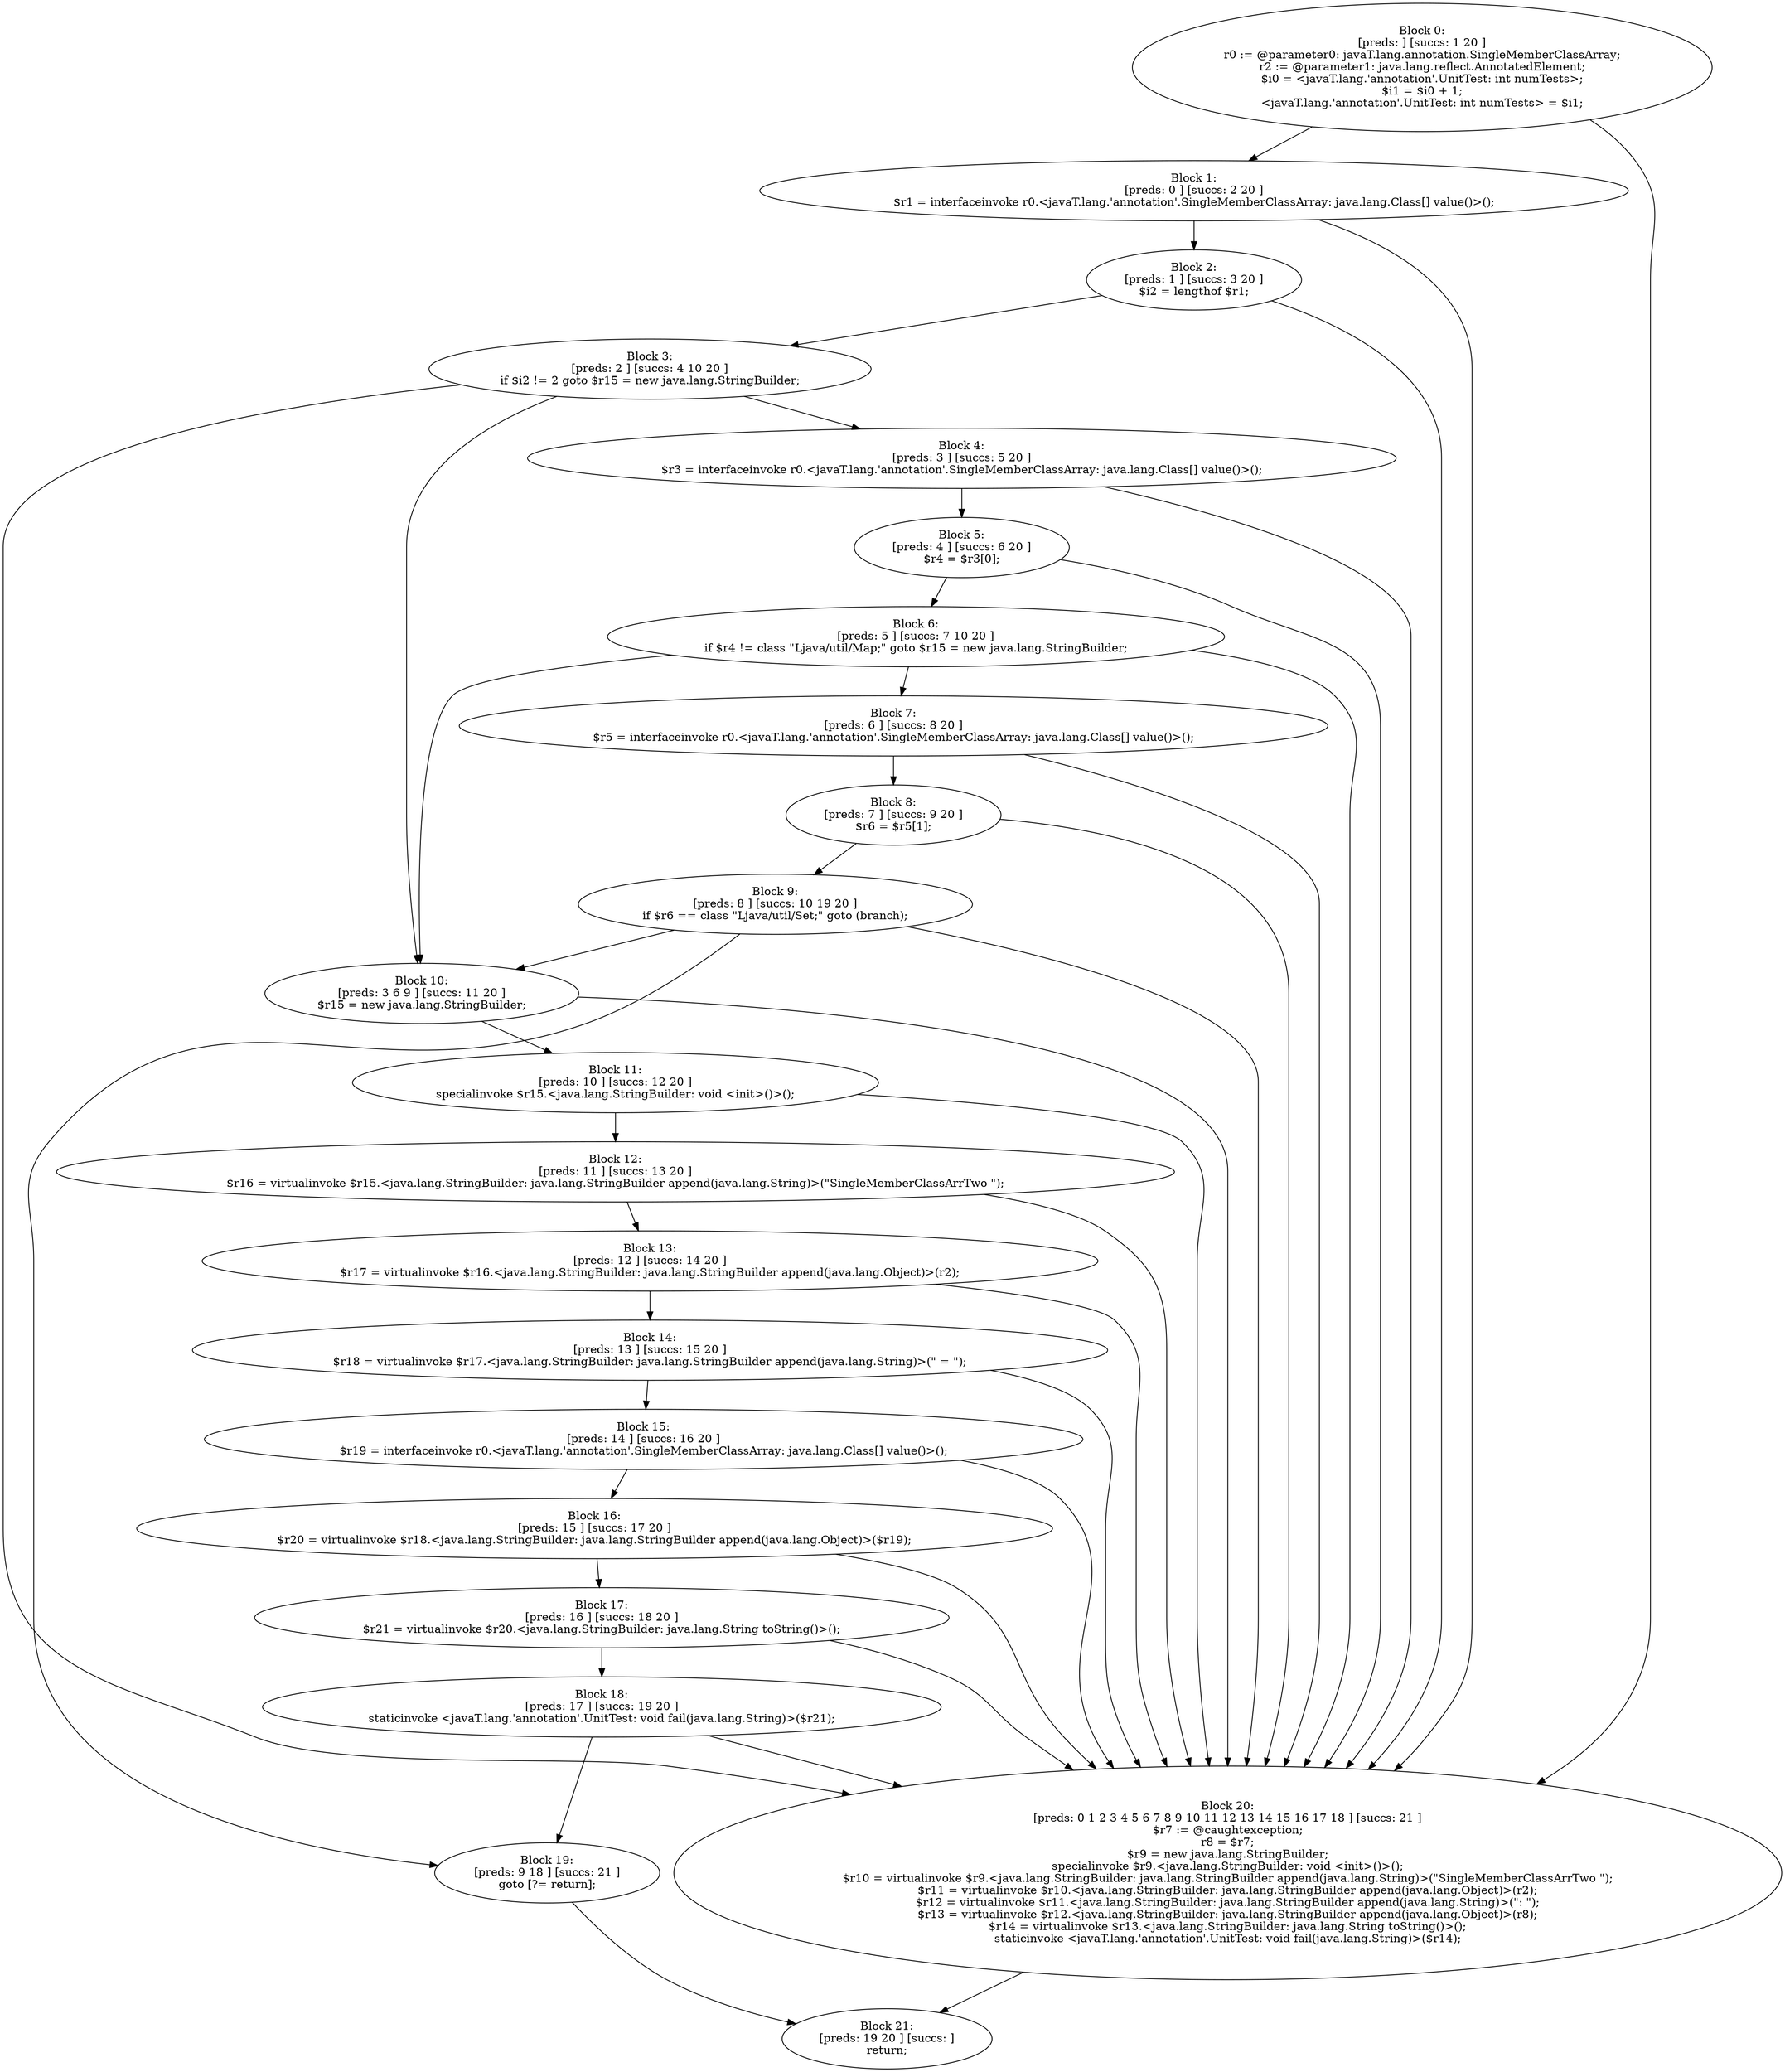 digraph "unitGraph" {
    "Block 0:
[preds: ] [succs: 1 20 ]
r0 := @parameter0: javaT.lang.annotation.SingleMemberClassArray;
r2 := @parameter1: java.lang.reflect.AnnotatedElement;
$i0 = <javaT.lang.'annotation'.UnitTest: int numTests>;
$i1 = $i0 + 1;
<javaT.lang.'annotation'.UnitTest: int numTests> = $i1;
"
    "Block 1:
[preds: 0 ] [succs: 2 20 ]
$r1 = interfaceinvoke r0.<javaT.lang.'annotation'.SingleMemberClassArray: java.lang.Class[] value()>();
"
    "Block 2:
[preds: 1 ] [succs: 3 20 ]
$i2 = lengthof $r1;
"
    "Block 3:
[preds: 2 ] [succs: 4 10 20 ]
if $i2 != 2 goto $r15 = new java.lang.StringBuilder;
"
    "Block 4:
[preds: 3 ] [succs: 5 20 ]
$r3 = interfaceinvoke r0.<javaT.lang.'annotation'.SingleMemberClassArray: java.lang.Class[] value()>();
"
    "Block 5:
[preds: 4 ] [succs: 6 20 ]
$r4 = $r3[0];
"
    "Block 6:
[preds: 5 ] [succs: 7 10 20 ]
if $r4 != class \"Ljava/util/Map;\" goto $r15 = new java.lang.StringBuilder;
"
    "Block 7:
[preds: 6 ] [succs: 8 20 ]
$r5 = interfaceinvoke r0.<javaT.lang.'annotation'.SingleMemberClassArray: java.lang.Class[] value()>();
"
    "Block 8:
[preds: 7 ] [succs: 9 20 ]
$r6 = $r5[1];
"
    "Block 9:
[preds: 8 ] [succs: 10 19 20 ]
if $r6 == class \"Ljava/util/Set;\" goto (branch);
"
    "Block 10:
[preds: 3 6 9 ] [succs: 11 20 ]
$r15 = new java.lang.StringBuilder;
"
    "Block 11:
[preds: 10 ] [succs: 12 20 ]
specialinvoke $r15.<java.lang.StringBuilder: void <init>()>();
"
    "Block 12:
[preds: 11 ] [succs: 13 20 ]
$r16 = virtualinvoke $r15.<java.lang.StringBuilder: java.lang.StringBuilder append(java.lang.String)>(\"SingleMemberClassArrTwo \");
"
    "Block 13:
[preds: 12 ] [succs: 14 20 ]
$r17 = virtualinvoke $r16.<java.lang.StringBuilder: java.lang.StringBuilder append(java.lang.Object)>(r2);
"
    "Block 14:
[preds: 13 ] [succs: 15 20 ]
$r18 = virtualinvoke $r17.<java.lang.StringBuilder: java.lang.StringBuilder append(java.lang.String)>(\" = \");
"
    "Block 15:
[preds: 14 ] [succs: 16 20 ]
$r19 = interfaceinvoke r0.<javaT.lang.'annotation'.SingleMemberClassArray: java.lang.Class[] value()>();
"
    "Block 16:
[preds: 15 ] [succs: 17 20 ]
$r20 = virtualinvoke $r18.<java.lang.StringBuilder: java.lang.StringBuilder append(java.lang.Object)>($r19);
"
    "Block 17:
[preds: 16 ] [succs: 18 20 ]
$r21 = virtualinvoke $r20.<java.lang.StringBuilder: java.lang.String toString()>();
"
    "Block 18:
[preds: 17 ] [succs: 19 20 ]
staticinvoke <javaT.lang.'annotation'.UnitTest: void fail(java.lang.String)>($r21);
"
    "Block 19:
[preds: 9 18 ] [succs: 21 ]
goto [?= return];
"
    "Block 20:
[preds: 0 1 2 3 4 5 6 7 8 9 10 11 12 13 14 15 16 17 18 ] [succs: 21 ]
$r7 := @caughtexception;
r8 = $r7;
$r9 = new java.lang.StringBuilder;
specialinvoke $r9.<java.lang.StringBuilder: void <init>()>();
$r10 = virtualinvoke $r9.<java.lang.StringBuilder: java.lang.StringBuilder append(java.lang.String)>(\"SingleMemberClassArrTwo \");
$r11 = virtualinvoke $r10.<java.lang.StringBuilder: java.lang.StringBuilder append(java.lang.Object)>(r2);
$r12 = virtualinvoke $r11.<java.lang.StringBuilder: java.lang.StringBuilder append(java.lang.String)>(\": \");
$r13 = virtualinvoke $r12.<java.lang.StringBuilder: java.lang.StringBuilder append(java.lang.Object)>(r8);
$r14 = virtualinvoke $r13.<java.lang.StringBuilder: java.lang.String toString()>();
staticinvoke <javaT.lang.'annotation'.UnitTest: void fail(java.lang.String)>($r14);
"
    "Block 21:
[preds: 19 20 ] [succs: ]
return;
"
    "Block 0:
[preds: ] [succs: 1 20 ]
r0 := @parameter0: javaT.lang.annotation.SingleMemberClassArray;
r2 := @parameter1: java.lang.reflect.AnnotatedElement;
$i0 = <javaT.lang.'annotation'.UnitTest: int numTests>;
$i1 = $i0 + 1;
<javaT.lang.'annotation'.UnitTest: int numTests> = $i1;
"->"Block 1:
[preds: 0 ] [succs: 2 20 ]
$r1 = interfaceinvoke r0.<javaT.lang.'annotation'.SingleMemberClassArray: java.lang.Class[] value()>();
";
    "Block 0:
[preds: ] [succs: 1 20 ]
r0 := @parameter0: javaT.lang.annotation.SingleMemberClassArray;
r2 := @parameter1: java.lang.reflect.AnnotatedElement;
$i0 = <javaT.lang.'annotation'.UnitTest: int numTests>;
$i1 = $i0 + 1;
<javaT.lang.'annotation'.UnitTest: int numTests> = $i1;
"->"Block 20:
[preds: 0 1 2 3 4 5 6 7 8 9 10 11 12 13 14 15 16 17 18 ] [succs: 21 ]
$r7 := @caughtexception;
r8 = $r7;
$r9 = new java.lang.StringBuilder;
specialinvoke $r9.<java.lang.StringBuilder: void <init>()>();
$r10 = virtualinvoke $r9.<java.lang.StringBuilder: java.lang.StringBuilder append(java.lang.String)>(\"SingleMemberClassArrTwo \");
$r11 = virtualinvoke $r10.<java.lang.StringBuilder: java.lang.StringBuilder append(java.lang.Object)>(r2);
$r12 = virtualinvoke $r11.<java.lang.StringBuilder: java.lang.StringBuilder append(java.lang.String)>(\": \");
$r13 = virtualinvoke $r12.<java.lang.StringBuilder: java.lang.StringBuilder append(java.lang.Object)>(r8);
$r14 = virtualinvoke $r13.<java.lang.StringBuilder: java.lang.String toString()>();
staticinvoke <javaT.lang.'annotation'.UnitTest: void fail(java.lang.String)>($r14);
";
    "Block 1:
[preds: 0 ] [succs: 2 20 ]
$r1 = interfaceinvoke r0.<javaT.lang.'annotation'.SingleMemberClassArray: java.lang.Class[] value()>();
"->"Block 2:
[preds: 1 ] [succs: 3 20 ]
$i2 = lengthof $r1;
";
    "Block 1:
[preds: 0 ] [succs: 2 20 ]
$r1 = interfaceinvoke r0.<javaT.lang.'annotation'.SingleMemberClassArray: java.lang.Class[] value()>();
"->"Block 20:
[preds: 0 1 2 3 4 5 6 7 8 9 10 11 12 13 14 15 16 17 18 ] [succs: 21 ]
$r7 := @caughtexception;
r8 = $r7;
$r9 = new java.lang.StringBuilder;
specialinvoke $r9.<java.lang.StringBuilder: void <init>()>();
$r10 = virtualinvoke $r9.<java.lang.StringBuilder: java.lang.StringBuilder append(java.lang.String)>(\"SingleMemberClassArrTwo \");
$r11 = virtualinvoke $r10.<java.lang.StringBuilder: java.lang.StringBuilder append(java.lang.Object)>(r2);
$r12 = virtualinvoke $r11.<java.lang.StringBuilder: java.lang.StringBuilder append(java.lang.String)>(\": \");
$r13 = virtualinvoke $r12.<java.lang.StringBuilder: java.lang.StringBuilder append(java.lang.Object)>(r8);
$r14 = virtualinvoke $r13.<java.lang.StringBuilder: java.lang.String toString()>();
staticinvoke <javaT.lang.'annotation'.UnitTest: void fail(java.lang.String)>($r14);
";
    "Block 2:
[preds: 1 ] [succs: 3 20 ]
$i2 = lengthof $r1;
"->"Block 3:
[preds: 2 ] [succs: 4 10 20 ]
if $i2 != 2 goto $r15 = new java.lang.StringBuilder;
";
    "Block 2:
[preds: 1 ] [succs: 3 20 ]
$i2 = lengthof $r1;
"->"Block 20:
[preds: 0 1 2 3 4 5 6 7 8 9 10 11 12 13 14 15 16 17 18 ] [succs: 21 ]
$r7 := @caughtexception;
r8 = $r7;
$r9 = new java.lang.StringBuilder;
specialinvoke $r9.<java.lang.StringBuilder: void <init>()>();
$r10 = virtualinvoke $r9.<java.lang.StringBuilder: java.lang.StringBuilder append(java.lang.String)>(\"SingleMemberClassArrTwo \");
$r11 = virtualinvoke $r10.<java.lang.StringBuilder: java.lang.StringBuilder append(java.lang.Object)>(r2);
$r12 = virtualinvoke $r11.<java.lang.StringBuilder: java.lang.StringBuilder append(java.lang.String)>(\": \");
$r13 = virtualinvoke $r12.<java.lang.StringBuilder: java.lang.StringBuilder append(java.lang.Object)>(r8);
$r14 = virtualinvoke $r13.<java.lang.StringBuilder: java.lang.String toString()>();
staticinvoke <javaT.lang.'annotation'.UnitTest: void fail(java.lang.String)>($r14);
";
    "Block 3:
[preds: 2 ] [succs: 4 10 20 ]
if $i2 != 2 goto $r15 = new java.lang.StringBuilder;
"->"Block 4:
[preds: 3 ] [succs: 5 20 ]
$r3 = interfaceinvoke r0.<javaT.lang.'annotation'.SingleMemberClassArray: java.lang.Class[] value()>();
";
    "Block 3:
[preds: 2 ] [succs: 4 10 20 ]
if $i2 != 2 goto $r15 = new java.lang.StringBuilder;
"->"Block 10:
[preds: 3 6 9 ] [succs: 11 20 ]
$r15 = new java.lang.StringBuilder;
";
    "Block 3:
[preds: 2 ] [succs: 4 10 20 ]
if $i2 != 2 goto $r15 = new java.lang.StringBuilder;
"->"Block 20:
[preds: 0 1 2 3 4 5 6 7 8 9 10 11 12 13 14 15 16 17 18 ] [succs: 21 ]
$r7 := @caughtexception;
r8 = $r7;
$r9 = new java.lang.StringBuilder;
specialinvoke $r9.<java.lang.StringBuilder: void <init>()>();
$r10 = virtualinvoke $r9.<java.lang.StringBuilder: java.lang.StringBuilder append(java.lang.String)>(\"SingleMemberClassArrTwo \");
$r11 = virtualinvoke $r10.<java.lang.StringBuilder: java.lang.StringBuilder append(java.lang.Object)>(r2);
$r12 = virtualinvoke $r11.<java.lang.StringBuilder: java.lang.StringBuilder append(java.lang.String)>(\": \");
$r13 = virtualinvoke $r12.<java.lang.StringBuilder: java.lang.StringBuilder append(java.lang.Object)>(r8);
$r14 = virtualinvoke $r13.<java.lang.StringBuilder: java.lang.String toString()>();
staticinvoke <javaT.lang.'annotation'.UnitTest: void fail(java.lang.String)>($r14);
";
    "Block 4:
[preds: 3 ] [succs: 5 20 ]
$r3 = interfaceinvoke r0.<javaT.lang.'annotation'.SingleMemberClassArray: java.lang.Class[] value()>();
"->"Block 5:
[preds: 4 ] [succs: 6 20 ]
$r4 = $r3[0];
";
    "Block 4:
[preds: 3 ] [succs: 5 20 ]
$r3 = interfaceinvoke r0.<javaT.lang.'annotation'.SingleMemberClassArray: java.lang.Class[] value()>();
"->"Block 20:
[preds: 0 1 2 3 4 5 6 7 8 9 10 11 12 13 14 15 16 17 18 ] [succs: 21 ]
$r7 := @caughtexception;
r8 = $r7;
$r9 = new java.lang.StringBuilder;
specialinvoke $r9.<java.lang.StringBuilder: void <init>()>();
$r10 = virtualinvoke $r9.<java.lang.StringBuilder: java.lang.StringBuilder append(java.lang.String)>(\"SingleMemberClassArrTwo \");
$r11 = virtualinvoke $r10.<java.lang.StringBuilder: java.lang.StringBuilder append(java.lang.Object)>(r2);
$r12 = virtualinvoke $r11.<java.lang.StringBuilder: java.lang.StringBuilder append(java.lang.String)>(\": \");
$r13 = virtualinvoke $r12.<java.lang.StringBuilder: java.lang.StringBuilder append(java.lang.Object)>(r8);
$r14 = virtualinvoke $r13.<java.lang.StringBuilder: java.lang.String toString()>();
staticinvoke <javaT.lang.'annotation'.UnitTest: void fail(java.lang.String)>($r14);
";
    "Block 5:
[preds: 4 ] [succs: 6 20 ]
$r4 = $r3[0];
"->"Block 6:
[preds: 5 ] [succs: 7 10 20 ]
if $r4 != class \"Ljava/util/Map;\" goto $r15 = new java.lang.StringBuilder;
";
    "Block 5:
[preds: 4 ] [succs: 6 20 ]
$r4 = $r3[0];
"->"Block 20:
[preds: 0 1 2 3 4 5 6 7 8 9 10 11 12 13 14 15 16 17 18 ] [succs: 21 ]
$r7 := @caughtexception;
r8 = $r7;
$r9 = new java.lang.StringBuilder;
specialinvoke $r9.<java.lang.StringBuilder: void <init>()>();
$r10 = virtualinvoke $r9.<java.lang.StringBuilder: java.lang.StringBuilder append(java.lang.String)>(\"SingleMemberClassArrTwo \");
$r11 = virtualinvoke $r10.<java.lang.StringBuilder: java.lang.StringBuilder append(java.lang.Object)>(r2);
$r12 = virtualinvoke $r11.<java.lang.StringBuilder: java.lang.StringBuilder append(java.lang.String)>(\": \");
$r13 = virtualinvoke $r12.<java.lang.StringBuilder: java.lang.StringBuilder append(java.lang.Object)>(r8);
$r14 = virtualinvoke $r13.<java.lang.StringBuilder: java.lang.String toString()>();
staticinvoke <javaT.lang.'annotation'.UnitTest: void fail(java.lang.String)>($r14);
";
    "Block 6:
[preds: 5 ] [succs: 7 10 20 ]
if $r4 != class \"Ljava/util/Map;\" goto $r15 = new java.lang.StringBuilder;
"->"Block 7:
[preds: 6 ] [succs: 8 20 ]
$r5 = interfaceinvoke r0.<javaT.lang.'annotation'.SingleMemberClassArray: java.lang.Class[] value()>();
";
    "Block 6:
[preds: 5 ] [succs: 7 10 20 ]
if $r4 != class \"Ljava/util/Map;\" goto $r15 = new java.lang.StringBuilder;
"->"Block 10:
[preds: 3 6 9 ] [succs: 11 20 ]
$r15 = new java.lang.StringBuilder;
";
    "Block 6:
[preds: 5 ] [succs: 7 10 20 ]
if $r4 != class \"Ljava/util/Map;\" goto $r15 = new java.lang.StringBuilder;
"->"Block 20:
[preds: 0 1 2 3 4 5 6 7 8 9 10 11 12 13 14 15 16 17 18 ] [succs: 21 ]
$r7 := @caughtexception;
r8 = $r7;
$r9 = new java.lang.StringBuilder;
specialinvoke $r9.<java.lang.StringBuilder: void <init>()>();
$r10 = virtualinvoke $r9.<java.lang.StringBuilder: java.lang.StringBuilder append(java.lang.String)>(\"SingleMemberClassArrTwo \");
$r11 = virtualinvoke $r10.<java.lang.StringBuilder: java.lang.StringBuilder append(java.lang.Object)>(r2);
$r12 = virtualinvoke $r11.<java.lang.StringBuilder: java.lang.StringBuilder append(java.lang.String)>(\": \");
$r13 = virtualinvoke $r12.<java.lang.StringBuilder: java.lang.StringBuilder append(java.lang.Object)>(r8);
$r14 = virtualinvoke $r13.<java.lang.StringBuilder: java.lang.String toString()>();
staticinvoke <javaT.lang.'annotation'.UnitTest: void fail(java.lang.String)>($r14);
";
    "Block 7:
[preds: 6 ] [succs: 8 20 ]
$r5 = interfaceinvoke r0.<javaT.lang.'annotation'.SingleMemberClassArray: java.lang.Class[] value()>();
"->"Block 8:
[preds: 7 ] [succs: 9 20 ]
$r6 = $r5[1];
";
    "Block 7:
[preds: 6 ] [succs: 8 20 ]
$r5 = interfaceinvoke r0.<javaT.lang.'annotation'.SingleMemberClassArray: java.lang.Class[] value()>();
"->"Block 20:
[preds: 0 1 2 3 4 5 6 7 8 9 10 11 12 13 14 15 16 17 18 ] [succs: 21 ]
$r7 := @caughtexception;
r8 = $r7;
$r9 = new java.lang.StringBuilder;
specialinvoke $r9.<java.lang.StringBuilder: void <init>()>();
$r10 = virtualinvoke $r9.<java.lang.StringBuilder: java.lang.StringBuilder append(java.lang.String)>(\"SingleMemberClassArrTwo \");
$r11 = virtualinvoke $r10.<java.lang.StringBuilder: java.lang.StringBuilder append(java.lang.Object)>(r2);
$r12 = virtualinvoke $r11.<java.lang.StringBuilder: java.lang.StringBuilder append(java.lang.String)>(\": \");
$r13 = virtualinvoke $r12.<java.lang.StringBuilder: java.lang.StringBuilder append(java.lang.Object)>(r8);
$r14 = virtualinvoke $r13.<java.lang.StringBuilder: java.lang.String toString()>();
staticinvoke <javaT.lang.'annotation'.UnitTest: void fail(java.lang.String)>($r14);
";
    "Block 8:
[preds: 7 ] [succs: 9 20 ]
$r6 = $r5[1];
"->"Block 9:
[preds: 8 ] [succs: 10 19 20 ]
if $r6 == class \"Ljava/util/Set;\" goto (branch);
";
    "Block 8:
[preds: 7 ] [succs: 9 20 ]
$r6 = $r5[1];
"->"Block 20:
[preds: 0 1 2 3 4 5 6 7 8 9 10 11 12 13 14 15 16 17 18 ] [succs: 21 ]
$r7 := @caughtexception;
r8 = $r7;
$r9 = new java.lang.StringBuilder;
specialinvoke $r9.<java.lang.StringBuilder: void <init>()>();
$r10 = virtualinvoke $r9.<java.lang.StringBuilder: java.lang.StringBuilder append(java.lang.String)>(\"SingleMemberClassArrTwo \");
$r11 = virtualinvoke $r10.<java.lang.StringBuilder: java.lang.StringBuilder append(java.lang.Object)>(r2);
$r12 = virtualinvoke $r11.<java.lang.StringBuilder: java.lang.StringBuilder append(java.lang.String)>(\": \");
$r13 = virtualinvoke $r12.<java.lang.StringBuilder: java.lang.StringBuilder append(java.lang.Object)>(r8);
$r14 = virtualinvoke $r13.<java.lang.StringBuilder: java.lang.String toString()>();
staticinvoke <javaT.lang.'annotation'.UnitTest: void fail(java.lang.String)>($r14);
";
    "Block 9:
[preds: 8 ] [succs: 10 19 20 ]
if $r6 == class \"Ljava/util/Set;\" goto (branch);
"->"Block 10:
[preds: 3 6 9 ] [succs: 11 20 ]
$r15 = new java.lang.StringBuilder;
";
    "Block 9:
[preds: 8 ] [succs: 10 19 20 ]
if $r6 == class \"Ljava/util/Set;\" goto (branch);
"->"Block 19:
[preds: 9 18 ] [succs: 21 ]
goto [?= return];
";
    "Block 9:
[preds: 8 ] [succs: 10 19 20 ]
if $r6 == class \"Ljava/util/Set;\" goto (branch);
"->"Block 20:
[preds: 0 1 2 3 4 5 6 7 8 9 10 11 12 13 14 15 16 17 18 ] [succs: 21 ]
$r7 := @caughtexception;
r8 = $r7;
$r9 = new java.lang.StringBuilder;
specialinvoke $r9.<java.lang.StringBuilder: void <init>()>();
$r10 = virtualinvoke $r9.<java.lang.StringBuilder: java.lang.StringBuilder append(java.lang.String)>(\"SingleMemberClassArrTwo \");
$r11 = virtualinvoke $r10.<java.lang.StringBuilder: java.lang.StringBuilder append(java.lang.Object)>(r2);
$r12 = virtualinvoke $r11.<java.lang.StringBuilder: java.lang.StringBuilder append(java.lang.String)>(\": \");
$r13 = virtualinvoke $r12.<java.lang.StringBuilder: java.lang.StringBuilder append(java.lang.Object)>(r8);
$r14 = virtualinvoke $r13.<java.lang.StringBuilder: java.lang.String toString()>();
staticinvoke <javaT.lang.'annotation'.UnitTest: void fail(java.lang.String)>($r14);
";
    "Block 10:
[preds: 3 6 9 ] [succs: 11 20 ]
$r15 = new java.lang.StringBuilder;
"->"Block 11:
[preds: 10 ] [succs: 12 20 ]
specialinvoke $r15.<java.lang.StringBuilder: void <init>()>();
";
    "Block 10:
[preds: 3 6 9 ] [succs: 11 20 ]
$r15 = new java.lang.StringBuilder;
"->"Block 20:
[preds: 0 1 2 3 4 5 6 7 8 9 10 11 12 13 14 15 16 17 18 ] [succs: 21 ]
$r7 := @caughtexception;
r8 = $r7;
$r9 = new java.lang.StringBuilder;
specialinvoke $r9.<java.lang.StringBuilder: void <init>()>();
$r10 = virtualinvoke $r9.<java.lang.StringBuilder: java.lang.StringBuilder append(java.lang.String)>(\"SingleMemberClassArrTwo \");
$r11 = virtualinvoke $r10.<java.lang.StringBuilder: java.lang.StringBuilder append(java.lang.Object)>(r2);
$r12 = virtualinvoke $r11.<java.lang.StringBuilder: java.lang.StringBuilder append(java.lang.String)>(\": \");
$r13 = virtualinvoke $r12.<java.lang.StringBuilder: java.lang.StringBuilder append(java.lang.Object)>(r8);
$r14 = virtualinvoke $r13.<java.lang.StringBuilder: java.lang.String toString()>();
staticinvoke <javaT.lang.'annotation'.UnitTest: void fail(java.lang.String)>($r14);
";
    "Block 11:
[preds: 10 ] [succs: 12 20 ]
specialinvoke $r15.<java.lang.StringBuilder: void <init>()>();
"->"Block 12:
[preds: 11 ] [succs: 13 20 ]
$r16 = virtualinvoke $r15.<java.lang.StringBuilder: java.lang.StringBuilder append(java.lang.String)>(\"SingleMemberClassArrTwo \");
";
    "Block 11:
[preds: 10 ] [succs: 12 20 ]
specialinvoke $r15.<java.lang.StringBuilder: void <init>()>();
"->"Block 20:
[preds: 0 1 2 3 4 5 6 7 8 9 10 11 12 13 14 15 16 17 18 ] [succs: 21 ]
$r7 := @caughtexception;
r8 = $r7;
$r9 = new java.lang.StringBuilder;
specialinvoke $r9.<java.lang.StringBuilder: void <init>()>();
$r10 = virtualinvoke $r9.<java.lang.StringBuilder: java.lang.StringBuilder append(java.lang.String)>(\"SingleMemberClassArrTwo \");
$r11 = virtualinvoke $r10.<java.lang.StringBuilder: java.lang.StringBuilder append(java.lang.Object)>(r2);
$r12 = virtualinvoke $r11.<java.lang.StringBuilder: java.lang.StringBuilder append(java.lang.String)>(\": \");
$r13 = virtualinvoke $r12.<java.lang.StringBuilder: java.lang.StringBuilder append(java.lang.Object)>(r8);
$r14 = virtualinvoke $r13.<java.lang.StringBuilder: java.lang.String toString()>();
staticinvoke <javaT.lang.'annotation'.UnitTest: void fail(java.lang.String)>($r14);
";
    "Block 12:
[preds: 11 ] [succs: 13 20 ]
$r16 = virtualinvoke $r15.<java.lang.StringBuilder: java.lang.StringBuilder append(java.lang.String)>(\"SingleMemberClassArrTwo \");
"->"Block 13:
[preds: 12 ] [succs: 14 20 ]
$r17 = virtualinvoke $r16.<java.lang.StringBuilder: java.lang.StringBuilder append(java.lang.Object)>(r2);
";
    "Block 12:
[preds: 11 ] [succs: 13 20 ]
$r16 = virtualinvoke $r15.<java.lang.StringBuilder: java.lang.StringBuilder append(java.lang.String)>(\"SingleMemberClassArrTwo \");
"->"Block 20:
[preds: 0 1 2 3 4 5 6 7 8 9 10 11 12 13 14 15 16 17 18 ] [succs: 21 ]
$r7 := @caughtexception;
r8 = $r7;
$r9 = new java.lang.StringBuilder;
specialinvoke $r9.<java.lang.StringBuilder: void <init>()>();
$r10 = virtualinvoke $r9.<java.lang.StringBuilder: java.lang.StringBuilder append(java.lang.String)>(\"SingleMemberClassArrTwo \");
$r11 = virtualinvoke $r10.<java.lang.StringBuilder: java.lang.StringBuilder append(java.lang.Object)>(r2);
$r12 = virtualinvoke $r11.<java.lang.StringBuilder: java.lang.StringBuilder append(java.lang.String)>(\": \");
$r13 = virtualinvoke $r12.<java.lang.StringBuilder: java.lang.StringBuilder append(java.lang.Object)>(r8);
$r14 = virtualinvoke $r13.<java.lang.StringBuilder: java.lang.String toString()>();
staticinvoke <javaT.lang.'annotation'.UnitTest: void fail(java.lang.String)>($r14);
";
    "Block 13:
[preds: 12 ] [succs: 14 20 ]
$r17 = virtualinvoke $r16.<java.lang.StringBuilder: java.lang.StringBuilder append(java.lang.Object)>(r2);
"->"Block 14:
[preds: 13 ] [succs: 15 20 ]
$r18 = virtualinvoke $r17.<java.lang.StringBuilder: java.lang.StringBuilder append(java.lang.String)>(\" = \");
";
    "Block 13:
[preds: 12 ] [succs: 14 20 ]
$r17 = virtualinvoke $r16.<java.lang.StringBuilder: java.lang.StringBuilder append(java.lang.Object)>(r2);
"->"Block 20:
[preds: 0 1 2 3 4 5 6 7 8 9 10 11 12 13 14 15 16 17 18 ] [succs: 21 ]
$r7 := @caughtexception;
r8 = $r7;
$r9 = new java.lang.StringBuilder;
specialinvoke $r9.<java.lang.StringBuilder: void <init>()>();
$r10 = virtualinvoke $r9.<java.lang.StringBuilder: java.lang.StringBuilder append(java.lang.String)>(\"SingleMemberClassArrTwo \");
$r11 = virtualinvoke $r10.<java.lang.StringBuilder: java.lang.StringBuilder append(java.lang.Object)>(r2);
$r12 = virtualinvoke $r11.<java.lang.StringBuilder: java.lang.StringBuilder append(java.lang.String)>(\": \");
$r13 = virtualinvoke $r12.<java.lang.StringBuilder: java.lang.StringBuilder append(java.lang.Object)>(r8);
$r14 = virtualinvoke $r13.<java.lang.StringBuilder: java.lang.String toString()>();
staticinvoke <javaT.lang.'annotation'.UnitTest: void fail(java.lang.String)>($r14);
";
    "Block 14:
[preds: 13 ] [succs: 15 20 ]
$r18 = virtualinvoke $r17.<java.lang.StringBuilder: java.lang.StringBuilder append(java.lang.String)>(\" = \");
"->"Block 15:
[preds: 14 ] [succs: 16 20 ]
$r19 = interfaceinvoke r0.<javaT.lang.'annotation'.SingleMemberClassArray: java.lang.Class[] value()>();
";
    "Block 14:
[preds: 13 ] [succs: 15 20 ]
$r18 = virtualinvoke $r17.<java.lang.StringBuilder: java.lang.StringBuilder append(java.lang.String)>(\" = \");
"->"Block 20:
[preds: 0 1 2 3 4 5 6 7 8 9 10 11 12 13 14 15 16 17 18 ] [succs: 21 ]
$r7 := @caughtexception;
r8 = $r7;
$r9 = new java.lang.StringBuilder;
specialinvoke $r9.<java.lang.StringBuilder: void <init>()>();
$r10 = virtualinvoke $r9.<java.lang.StringBuilder: java.lang.StringBuilder append(java.lang.String)>(\"SingleMemberClassArrTwo \");
$r11 = virtualinvoke $r10.<java.lang.StringBuilder: java.lang.StringBuilder append(java.lang.Object)>(r2);
$r12 = virtualinvoke $r11.<java.lang.StringBuilder: java.lang.StringBuilder append(java.lang.String)>(\": \");
$r13 = virtualinvoke $r12.<java.lang.StringBuilder: java.lang.StringBuilder append(java.lang.Object)>(r8);
$r14 = virtualinvoke $r13.<java.lang.StringBuilder: java.lang.String toString()>();
staticinvoke <javaT.lang.'annotation'.UnitTest: void fail(java.lang.String)>($r14);
";
    "Block 15:
[preds: 14 ] [succs: 16 20 ]
$r19 = interfaceinvoke r0.<javaT.lang.'annotation'.SingleMemberClassArray: java.lang.Class[] value()>();
"->"Block 16:
[preds: 15 ] [succs: 17 20 ]
$r20 = virtualinvoke $r18.<java.lang.StringBuilder: java.lang.StringBuilder append(java.lang.Object)>($r19);
";
    "Block 15:
[preds: 14 ] [succs: 16 20 ]
$r19 = interfaceinvoke r0.<javaT.lang.'annotation'.SingleMemberClassArray: java.lang.Class[] value()>();
"->"Block 20:
[preds: 0 1 2 3 4 5 6 7 8 9 10 11 12 13 14 15 16 17 18 ] [succs: 21 ]
$r7 := @caughtexception;
r8 = $r7;
$r9 = new java.lang.StringBuilder;
specialinvoke $r9.<java.lang.StringBuilder: void <init>()>();
$r10 = virtualinvoke $r9.<java.lang.StringBuilder: java.lang.StringBuilder append(java.lang.String)>(\"SingleMemberClassArrTwo \");
$r11 = virtualinvoke $r10.<java.lang.StringBuilder: java.lang.StringBuilder append(java.lang.Object)>(r2);
$r12 = virtualinvoke $r11.<java.lang.StringBuilder: java.lang.StringBuilder append(java.lang.String)>(\": \");
$r13 = virtualinvoke $r12.<java.lang.StringBuilder: java.lang.StringBuilder append(java.lang.Object)>(r8);
$r14 = virtualinvoke $r13.<java.lang.StringBuilder: java.lang.String toString()>();
staticinvoke <javaT.lang.'annotation'.UnitTest: void fail(java.lang.String)>($r14);
";
    "Block 16:
[preds: 15 ] [succs: 17 20 ]
$r20 = virtualinvoke $r18.<java.lang.StringBuilder: java.lang.StringBuilder append(java.lang.Object)>($r19);
"->"Block 17:
[preds: 16 ] [succs: 18 20 ]
$r21 = virtualinvoke $r20.<java.lang.StringBuilder: java.lang.String toString()>();
";
    "Block 16:
[preds: 15 ] [succs: 17 20 ]
$r20 = virtualinvoke $r18.<java.lang.StringBuilder: java.lang.StringBuilder append(java.lang.Object)>($r19);
"->"Block 20:
[preds: 0 1 2 3 4 5 6 7 8 9 10 11 12 13 14 15 16 17 18 ] [succs: 21 ]
$r7 := @caughtexception;
r8 = $r7;
$r9 = new java.lang.StringBuilder;
specialinvoke $r9.<java.lang.StringBuilder: void <init>()>();
$r10 = virtualinvoke $r9.<java.lang.StringBuilder: java.lang.StringBuilder append(java.lang.String)>(\"SingleMemberClassArrTwo \");
$r11 = virtualinvoke $r10.<java.lang.StringBuilder: java.lang.StringBuilder append(java.lang.Object)>(r2);
$r12 = virtualinvoke $r11.<java.lang.StringBuilder: java.lang.StringBuilder append(java.lang.String)>(\": \");
$r13 = virtualinvoke $r12.<java.lang.StringBuilder: java.lang.StringBuilder append(java.lang.Object)>(r8);
$r14 = virtualinvoke $r13.<java.lang.StringBuilder: java.lang.String toString()>();
staticinvoke <javaT.lang.'annotation'.UnitTest: void fail(java.lang.String)>($r14);
";
    "Block 17:
[preds: 16 ] [succs: 18 20 ]
$r21 = virtualinvoke $r20.<java.lang.StringBuilder: java.lang.String toString()>();
"->"Block 18:
[preds: 17 ] [succs: 19 20 ]
staticinvoke <javaT.lang.'annotation'.UnitTest: void fail(java.lang.String)>($r21);
";
    "Block 17:
[preds: 16 ] [succs: 18 20 ]
$r21 = virtualinvoke $r20.<java.lang.StringBuilder: java.lang.String toString()>();
"->"Block 20:
[preds: 0 1 2 3 4 5 6 7 8 9 10 11 12 13 14 15 16 17 18 ] [succs: 21 ]
$r7 := @caughtexception;
r8 = $r7;
$r9 = new java.lang.StringBuilder;
specialinvoke $r9.<java.lang.StringBuilder: void <init>()>();
$r10 = virtualinvoke $r9.<java.lang.StringBuilder: java.lang.StringBuilder append(java.lang.String)>(\"SingleMemberClassArrTwo \");
$r11 = virtualinvoke $r10.<java.lang.StringBuilder: java.lang.StringBuilder append(java.lang.Object)>(r2);
$r12 = virtualinvoke $r11.<java.lang.StringBuilder: java.lang.StringBuilder append(java.lang.String)>(\": \");
$r13 = virtualinvoke $r12.<java.lang.StringBuilder: java.lang.StringBuilder append(java.lang.Object)>(r8);
$r14 = virtualinvoke $r13.<java.lang.StringBuilder: java.lang.String toString()>();
staticinvoke <javaT.lang.'annotation'.UnitTest: void fail(java.lang.String)>($r14);
";
    "Block 18:
[preds: 17 ] [succs: 19 20 ]
staticinvoke <javaT.lang.'annotation'.UnitTest: void fail(java.lang.String)>($r21);
"->"Block 19:
[preds: 9 18 ] [succs: 21 ]
goto [?= return];
";
    "Block 18:
[preds: 17 ] [succs: 19 20 ]
staticinvoke <javaT.lang.'annotation'.UnitTest: void fail(java.lang.String)>($r21);
"->"Block 20:
[preds: 0 1 2 3 4 5 6 7 8 9 10 11 12 13 14 15 16 17 18 ] [succs: 21 ]
$r7 := @caughtexception;
r8 = $r7;
$r9 = new java.lang.StringBuilder;
specialinvoke $r9.<java.lang.StringBuilder: void <init>()>();
$r10 = virtualinvoke $r9.<java.lang.StringBuilder: java.lang.StringBuilder append(java.lang.String)>(\"SingleMemberClassArrTwo \");
$r11 = virtualinvoke $r10.<java.lang.StringBuilder: java.lang.StringBuilder append(java.lang.Object)>(r2);
$r12 = virtualinvoke $r11.<java.lang.StringBuilder: java.lang.StringBuilder append(java.lang.String)>(\": \");
$r13 = virtualinvoke $r12.<java.lang.StringBuilder: java.lang.StringBuilder append(java.lang.Object)>(r8);
$r14 = virtualinvoke $r13.<java.lang.StringBuilder: java.lang.String toString()>();
staticinvoke <javaT.lang.'annotation'.UnitTest: void fail(java.lang.String)>($r14);
";
    "Block 19:
[preds: 9 18 ] [succs: 21 ]
goto [?= return];
"->"Block 21:
[preds: 19 20 ] [succs: ]
return;
";
    "Block 20:
[preds: 0 1 2 3 4 5 6 7 8 9 10 11 12 13 14 15 16 17 18 ] [succs: 21 ]
$r7 := @caughtexception;
r8 = $r7;
$r9 = new java.lang.StringBuilder;
specialinvoke $r9.<java.lang.StringBuilder: void <init>()>();
$r10 = virtualinvoke $r9.<java.lang.StringBuilder: java.lang.StringBuilder append(java.lang.String)>(\"SingleMemberClassArrTwo \");
$r11 = virtualinvoke $r10.<java.lang.StringBuilder: java.lang.StringBuilder append(java.lang.Object)>(r2);
$r12 = virtualinvoke $r11.<java.lang.StringBuilder: java.lang.StringBuilder append(java.lang.String)>(\": \");
$r13 = virtualinvoke $r12.<java.lang.StringBuilder: java.lang.StringBuilder append(java.lang.Object)>(r8);
$r14 = virtualinvoke $r13.<java.lang.StringBuilder: java.lang.String toString()>();
staticinvoke <javaT.lang.'annotation'.UnitTest: void fail(java.lang.String)>($r14);
"->"Block 21:
[preds: 19 20 ] [succs: ]
return;
";
}
